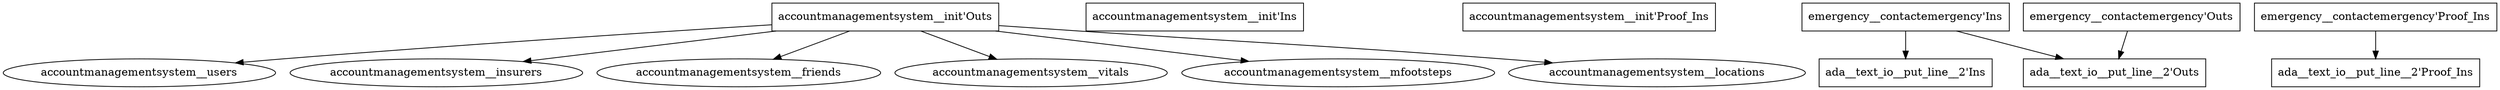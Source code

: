 // accountmanagementsystem_Globals_Graph
digraph G {
   graph [splines=True];
   edge [labelfloat=True];
    1 [label="accountmanagementsystem__users"];
    2 [label="accountmanagementsystem__insurers"];
    3 [label="accountmanagementsystem__friends"];
    4 [label="accountmanagementsystem__vitals"];
    5 [label="accountmanagementsystem__mfootsteps"];
    6 [label="accountmanagementsystem__locations"];
    7 [label="accountmanagementsystem__init'Ins",shape="box"];
    8 [label="accountmanagementsystem__init'Outs",shape="box"];
    9 [label="accountmanagementsystem__init'Proof_Ins",shape="box"];
    10 [label="ada__text_io__put_line__2'Ins",shape="box"];
    11 [label="ada__text_io__put_line__2'Outs",shape="box"];
    12 [label="ada__text_io__put_line__2'Proof_Ins",shape="box"];
    13 [label="emergency__contactemergency'Ins",shape="box"];
    14 [label="emergency__contactemergency'Outs",shape="box"];
    15 [label="emergency__contactemergency'Proof_Ins",shape="box"];

    8 ->  1 [arrowType="normal"];
    8 ->  2 [arrowType="normal"];
    8 ->  3 [arrowType="normal"];
    8 ->  4 [arrowType="normal"];
    8 ->  5 [arrowType="normal"];
    8 ->  6 [arrowType="normal"];
    13 ->  10 [arrowType="normal"];
    13 ->  11 [arrowType="normal"];
    14 ->  11 [arrowType="normal"];
    15 ->  12 [arrowType="normal"];
}
